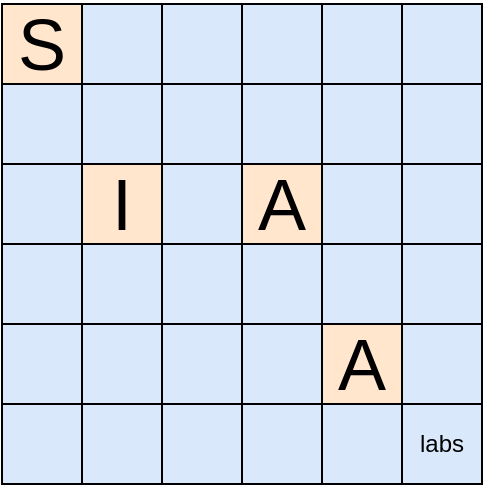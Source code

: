 <mxfile version="12.9.13" type="device"><diagram id="pWbpwDrgg7CtZzZTCI6N" name="Page-1"><mxGraphModel dx="1106" dy="900" grid="1" gridSize="10" guides="1" tooltips="1" connect="1" arrows="1" fold="1" page="1" pageScale="1" pageWidth="850" pageHeight="1100" math="0" shadow="0"><root><mxCell id="0"/><mxCell id="1" parent="0"/><mxCell id="QeN6lFb4WY0aueHiypVu-1" value="" style="group" vertex="1" connectable="0" parent="1"><mxGeometry x="280" y="40" width="240" height="240" as="geometry"/></mxCell><mxCell id="ZS9u2ISung9iYPRHnUvQ-45" value="" style="whiteSpace=wrap;html=1;aspect=fixed;strokeColor=#000000;" parent="QeN6lFb4WY0aueHiypVu-1" vertex="1"><mxGeometry width="240" height="240" as="geometry"/></mxCell><mxCell id="ZS9u2ISung9iYPRHnUvQ-4" value="" style="whiteSpace=wrap;html=1;aspect=fixed;fillColor=#dae8fc;strokeColor=#000000;" parent="QeN6lFb4WY0aueHiypVu-1" vertex="1"><mxGeometry x="40" width="40" height="40" as="geometry"/></mxCell><mxCell id="ZS9u2ISung9iYPRHnUvQ-5" value="" style="whiteSpace=wrap;html=1;aspect=fixed;fillColor=#dae8fc;strokeColor=#000000;" parent="QeN6lFb4WY0aueHiypVu-1" vertex="1"><mxGeometry width="40" height="40" as="geometry"/></mxCell><mxCell id="ZS9u2ISung9iYPRHnUvQ-6" value="" style="whiteSpace=wrap;html=1;aspect=fixed;fillColor=#dae8fc;strokeColor=#000000;" parent="QeN6lFb4WY0aueHiypVu-1" vertex="1"><mxGeometry x="160" width="40" height="40" as="geometry"/></mxCell><mxCell id="ZS9u2ISung9iYPRHnUvQ-47" value="" style="whiteSpace=wrap;html=1;aspect=fixed;fillColor=#dae8fc;strokeColor=#000000;" parent="QeN6lFb4WY0aueHiypVu-1" vertex="1"><mxGeometry x="80" width="40" height="40" as="geometry"/></mxCell><mxCell id="ZS9u2ISung9iYPRHnUvQ-48" value="" style="whiteSpace=wrap;html=1;aspect=fixed;fillColor=#dae8fc;strokeColor=#000000;" parent="QeN6lFb4WY0aueHiypVu-1" vertex="1"><mxGeometry x="120" width="40" height="40" as="geometry"/></mxCell><mxCell id="ZS9u2ISung9iYPRHnUvQ-50" value="" style="whiteSpace=wrap;html=1;aspect=fixed;fillColor=#dae8fc;strokeColor=#000000;" parent="QeN6lFb4WY0aueHiypVu-1" vertex="1"><mxGeometry x="200" width="40" height="40" as="geometry"/></mxCell><mxCell id="ZS9u2ISung9iYPRHnUvQ-51" value="" style="whiteSpace=wrap;html=1;aspect=fixed;fillColor=#dae8fc;strokeColor=#000000;" parent="QeN6lFb4WY0aueHiypVu-1" vertex="1"><mxGeometry x="40" y="40" width="40" height="40" as="geometry"/></mxCell><mxCell id="ZS9u2ISung9iYPRHnUvQ-52" value="" style="whiteSpace=wrap;html=1;aspect=fixed;fillColor=#dae8fc;strokeColor=#000000;" parent="QeN6lFb4WY0aueHiypVu-1" vertex="1"><mxGeometry y="40" width="40" height="40" as="geometry"/></mxCell><mxCell id="ZS9u2ISung9iYPRHnUvQ-53" value="" style="whiteSpace=wrap;html=1;aspect=fixed;fillColor=#dae8fc;strokeColor=#000000;" parent="QeN6lFb4WY0aueHiypVu-1" vertex="1"><mxGeometry x="160" y="40" width="40" height="40" as="geometry"/></mxCell><mxCell id="ZS9u2ISung9iYPRHnUvQ-54" value="" style="whiteSpace=wrap;html=1;aspect=fixed;fillColor=#dae8fc;strokeColor=#000000;" parent="QeN6lFb4WY0aueHiypVu-1" vertex="1"><mxGeometry x="80" y="40" width="40" height="40" as="geometry"/></mxCell><mxCell id="ZS9u2ISung9iYPRHnUvQ-55" value="" style="whiteSpace=wrap;html=1;aspect=fixed;fillColor=#dae8fc;strokeColor=#000000;" parent="QeN6lFb4WY0aueHiypVu-1" vertex="1"><mxGeometry x="120" y="40" width="40" height="40" as="geometry"/></mxCell><mxCell id="ZS9u2ISung9iYPRHnUvQ-56" value="" style="whiteSpace=wrap;html=1;aspect=fixed;fillColor=#dae8fc;strokeColor=#000000;" parent="QeN6lFb4WY0aueHiypVu-1" vertex="1"><mxGeometry x="200" y="40" width="40" height="40" as="geometry"/></mxCell><mxCell id="ZS9u2ISung9iYPRHnUvQ-57" value="" style="whiteSpace=wrap;html=1;aspect=fixed;fillColor=#dae8fc;strokeColor=#000000;" parent="QeN6lFb4WY0aueHiypVu-1" vertex="1"><mxGeometry x="40" y="80" width="40" height="40" as="geometry"/></mxCell><mxCell id="ZS9u2ISung9iYPRHnUvQ-58" value="" style="whiteSpace=wrap;html=1;aspect=fixed;fillColor=#dae8fc;strokeColor=#000000;" parent="QeN6lFb4WY0aueHiypVu-1" vertex="1"><mxGeometry y="80" width="40" height="40" as="geometry"/></mxCell><mxCell id="ZS9u2ISung9iYPRHnUvQ-59" value="" style="whiteSpace=wrap;html=1;aspect=fixed;fillColor=#dae8fc;strokeColor=#000000;" parent="QeN6lFb4WY0aueHiypVu-1" vertex="1"><mxGeometry x="160" y="80" width="40" height="40" as="geometry"/></mxCell><mxCell id="ZS9u2ISung9iYPRHnUvQ-60" value="" style="whiteSpace=wrap;html=1;aspect=fixed;fillColor=#dae8fc;strokeColor=#000000;" parent="QeN6lFb4WY0aueHiypVu-1" vertex="1"><mxGeometry x="80" y="80" width="40" height="40" as="geometry"/></mxCell><mxCell id="ZS9u2ISung9iYPRHnUvQ-61" value="" style="whiteSpace=wrap;html=1;aspect=fixed;fillColor=#dae8fc;strokeColor=#000000;" parent="QeN6lFb4WY0aueHiypVu-1" vertex="1"><mxGeometry x="120" y="80" width="40" height="40" as="geometry"/></mxCell><mxCell id="ZS9u2ISung9iYPRHnUvQ-62" value="" style="whiteSpace=wrap;html=1;aspect=fixed;fillColor=#dae8fc;strokeColor=#000000;" parent="QeN6lFb4WY0aueHiypVu-1" vertex="1"><mxGeometry x="200" y="80" width="40" height="40" as="geometry"/></mxCell><mxCell id="ZS9u2ISung9iYPRHnUvQ-63" value="" style="whiteSpace=wrap;html=1;aspect=fixed;fillColor=#dae8fc;strokeColor=#000000;" parent="QeN6lFb4WY0aueHiypVu-1" vertex="1"><mxGeometry x="40" y="120" width="40" height="40" as="geometry"/></mxCell><mxCell id="ZS9u2ISung9iYPRHnUvQ-64" value="" style="whiteSpace=wrap;html=1;aspect=fixed;fillColor=#dae8fc;strokeColor=#000000;" parent="QeN6lFb4WY0aueHiypVu-1" vertex="1"><mxGeometry y="120" width="40" height="40" as="geometry"/></mxCell><mxCell id="ZS9u2ISung9iYPRHnUvQ-65" value="" style="whiteSpace=wrap;html=1;aspect=fixed;fillColor=#dae8fc;strokeColor=#000000;" parent="QeN6lFb4WY0aueHiypVu-1" vertex="1"><mxGeometry x="160" y="120" width="40" height="40" as="geometry"/></mxCell><mxCell id="ZS9u2ISung9iYPRHnUvQ-66" value="" style="whiteSpace=wrap;html=1;aspect=fixed;fillColor=#dae8fc;strokeColor=#000000;" parent="QeN6lFb4WY0aueHiypVu-1" vertex="1"><mxGeometry x="80" y="120" width="40" height="40" as="geometry"/></mxCell><mxCell id="ZS9u2ISung9iYPRHnUvQ-67" value="" style="whiteSpace=wrap;html=1;aspect=fixed;fillColor=#dae8fc;strokeColor=#000000;" parent="QeN6lFb4WY0aueHiypVu-1" vertex="1"><mxGeometry x="120" y="120" width="40" height="40" as="geometry"/></mxCell><mxCell id="ZS9u2ISung9iYPRHnUvQ-68" value="" style="whiteSpace=wrap;html=1;aspect=fixed;fillColor=#dae8fc;strokeColor=#000000;" parent="QeN6lFb4WY0aueHiypVu-1" vertex="1"><mxGeometry x="200" y="120" width="40" height="40" as="geometry"/></mxCell><mxCell id="ZS9u2ISung9iYPRHnUvQ-69" value="" style="whiteSpace=wrap;html=1;aspect=fixed;fillColor=#dae8fc;strokeColor=#000000;" parent="QeN6lFb4WY0aueHiypVu-1" vertex="1"><mxGeometry x="40" y="160" width="40" height="40" as="geometry"/></mxCell><mxCell id="ZS9u2ISung9iYPRHnUvQ-70" value="" style="whiteSpace=wrap;html=1;aspect=fixed;fillColor=#dae8fc;strokeColor=#000000;" parent="QeN6lFb4WY0aueHiypVu-1" vertex="1"><mxGeometry y="160" width="40" height="40" as="geometry"/></mxCell><mxCell id="ZS9u2ISung9iYPRHnUvQ-71" value="" style="whiteSpace=wrap;html=1;aspect=fixed;fillColor=#dae8fc;strokeColor=#000000;" parent="QeN6lFb4WY0aueHiypVu-1" vertex="1"><mxGeometry x="160" y="160" width="40" height="40" as="geometry"/></mxCell><mxCell id="ZS9u2ISung9iYPRHnUvQ-72" value="" style="whiteSpace=wrap;html=1;aspect=fixed;fillColor=#dae8fc;strokeColor=#000000;" parent="QeN6lFb4WY0aueHiypVu-1" vertex="1"><mxGeometry x="80" y="160" width="40" height="40" as="geometry"/></mxCell><mxCell id="ZS9u2ISung9iYPRHnUvQ-73" value="" style="whiteSpace=wrap;html=1;aspect=fixed;fillColor=#dae8fc;strokeColor=#000000;" parent="QeN6lFb4WY0aueHiypVu-1" vertex="1"><mxGeometry x="120" y="160" width="40" height="40" as="geometry"/></mxCell><mxCell id="ZS9u2ISung9iYPRHnUvQ-74" value="" style="whiteSpace=wrap;html=1;aspect=fixed;fillColor=#dae8fc;strokeColor=#000000;" parent="QeN6lFb4WY0aueHiypVu-1" vertex="1"><mxGeometry x="200" y="160" width="40" height="40" as="geometry"/></mxCell><mxCell id="ZS9u2ISung9iYPRHnUvQ-75" value="" style="whiteSpace=wrap;html=1;aspect=fixed;fillColor=#dae8fc;strokeColor=#000000;" parent="QeN6lFb4WY0aueHiypVu-1" vertex="1"><mxGeometry x="40" y="200" width="40" height="40" as="geometry"/></mxCell><mxCell id="ZS9u2ISung9iYPRHnUvQ-76" value="" style="whiteSpace=wrap;html=1;aspect=fixed;fillColor=#dae8fc;strokeColor=#000000;" parent="QeN6lFb4WY0aueHiypVu-1" vertex="1"><mxGeometry y="200" width="40" height="40" as="geometry"/></mxCell><mxCell id="ZS9u2ISung9iYPRHnUvQ-77" value="" style="whiteSpace=wrap;html=1;aspect=fixed;fillColor=#dae8fc;strokeColor=#000000;" parent="QeN6lFb4WY0aueHiypVu-1" vertex="1"><mxGeometry x="160" y="200" width="40" height="40" as="geometry"/></mxCell><mxCell id="ZS9u2ISung9iYPRHnUvQ-78" value="" style="whiteSpace=wrap;html=1;aspect=fixed;fillColor=#dae8fc;strokeColor=#000000;" parent="QeN6lFb4WY0aueHiypVu-1" vertex="1"><mxGeometry x="80" y="200" width="40" height="40" as="geometry"/></mxCell><mxCell id="ZS9u2ISung9iYPRHnUvQ-79" value="" style="whiteSpace=wrap;html=1;aspect=fixed;fillColor=#dae8fc;strokeColor=#000000;" parent="QeN6lFb4WY0aueHiypVu-1" vertex="1"><mxGeometry x="120" y="200" width="40" height="40" as="geometry"/></mxCell><mxCell id="ZS9u2ISung9iYPRHnUvQ-80" value="" style="whiteSpace=wrap;html=1;aspect=fixed;fillColor=#dae8fc;strokeColor=#000000;" parent="QeN6lFb4WY0aueHiypVu-1" vertex="1"><mxGeometry x="200" y="200" width="40" height="40" as="geometry"/></mxCell><mxCell id="ZS9u2ISung9iYPRHnUvQ-3" value="&lt;font style=&quot;font-size: 36px&quot;&gt;S&lt;/font&gt;" style="whiteSpace=wrap;html=1;aspect=fixed;fillColor=#ffe6cc;strokeColor=#000000;" parent="QeN6lFb4WY0aueHiypVu-1" vertex="1"><mxGeometry width="40" height="40" as="geometry"/></mxCell><mxCell id="ZS9u2ISung9iYPRHnUvQ-27" value="&lt;font style=&quot;font-size: 36px&quot;&gt;I&lt;/font&gt;" style="whiteSpace=wrap;html=1;aspect=fixed;fillColor=#ffe6cc;strokeColor=#000000;" parent="QeN6lFb4WY0aueHiypVu-1" vertex="1"><mxGeometry x="40" y="80" width="40" height="40" as="geometry"/></mxCell><mxCell id="ZS9u2ISung9iYPRHnUvQ-28" value="&lt;font style=&quot;font-size: 36px&quot;&gt;A&lt;/font&gt;" style="whiteSpace=wrap;html=1;aspect=fixed;fillColor=#ffe6cc;strokeColor=#000000;" parent="QeN6lFb4WY0aueHiypVu-1" vertex="1"><mxGeometry x="120" y="80" width="40" height="40" as="geometry"/></mxCell><mxCell id="ZS9u2ISung9iYPRHnUvQ-32" value="&lt;font style=&quot;font-size: 36px&quot;&gt;A&lt;/font&gt;" style="whiteSpace=wrap;html=1;aspect=fixed;fillColor=#ffe6cc;strokeColor=#000000;" parent="QeN6lFb4WY0aueHiypVu-1" vertex="1"><mxGeometry x="160" y="160" width="40" height="40" as="geometry"/></mxCell><mxCell id="ZS9u2ISung9iYPRHnUvQ-40" value="labs" style="text;html=1;strokeColor=none;fillColor=none;align=center;verticalAlign=middle;whiteSpace=wrap;rounded=0;" parent="QeN6lFb4WY0aueHiypVu-1" vertex="1"><mxGeometry x="200" y="210" width="40" height="20" as="geometry"/></mxCell></root></mxGraphModel></diagram></mxfile>